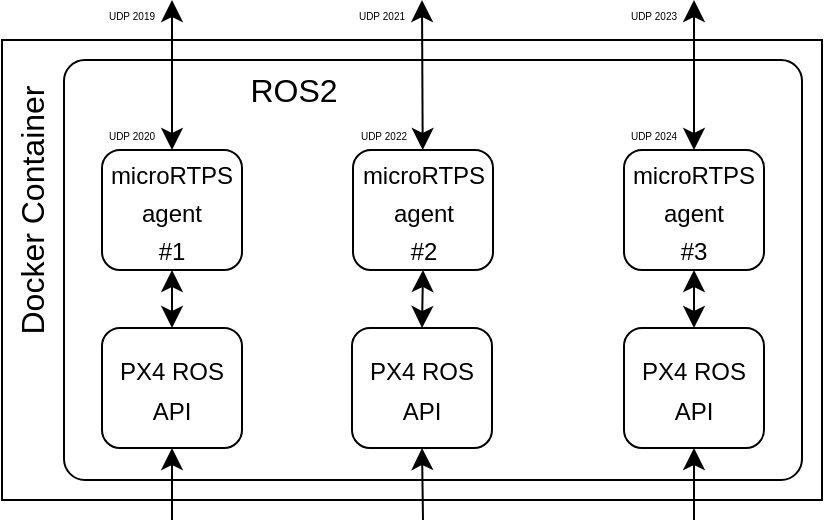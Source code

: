 <mxfile version="23.1.1" type="google">
  <diagram name="Pagina-1" id="PLYj5Iff4OlxgDRVhd9S">
    <mxGraphModel grid="1" page="1" gridSize="10" guides="1" tooltips="1" connect="1" arrows="1" fold="1" pageScale="1" pageWidth="827" pageHeight="1169" math="0" shadow="0">
      <root>
        <mxCell id="0" />
        <mxCell id="1" parent="0" />
        <mxCell id="rQTwXRvtt8RZK-iELBfH-16" value="" style="rounded=0;whiteSpace=wrap;html=1;fillStyle=auto;fillColor=default;strokeColor=default;" vertex="1" parent="1">
          <mxGeometry x="240" y="320" width="410" height="230" as="geometry" />
        </mxCell>
        <mxCell id="rQTwXRvtt8RZK-iELBfH-17" value="" style="rounded=1;whiteSpace=wrap;html=1;fontSize=16;fillColor=none;arcSize=5;" vertex="1" parent="1">
          <mxGeometry x="271" y="330" width="369" height="210" as="geometry" />
        </mxCell>
        <mxCell id="rQTwXRvtt8RZK-iELBfH-22" value="&lt;font style=&quot;font-size: 12px;&quot;&gt;microRTPS&lt;br style=&quot;border-color: var(--border-color);&quot;&gt;agent&lt;br style=&quot;border-color: var(--border-color);&quot;&gt;#2&lt;/font&gt;" style="rounded=1;whiteSpace=wrap;html=1;fontSize=16;" vertex="1" parent="1">
          <mxGeometry x="415.5" y="375" width="70" height="60" as="geometry" />
        </mxCell>
        <mxCell id="rQTwXRvtt8RZK-iELBfH-24" value="&lt;font style=&quot;font-size: 12px;&quot;&gt;microRTPS&lt;br style=&quot;border-color: var(--border-color);&quot;&gt;agent&lt;br style=&quot;border-color: var(--border-color);&quot;&gt;#3&lt;/font&gt;" style="rounded=1;whiteSpace=wrap;html=1;fontSize=16;" vertex="1" parent="1">
          <mxGeometry x="551" y="375" width="70" height="60" as="geometry" />
        </mxCell>
        <mxCell id="rQTwXRvtt8RZK-iELBfH-25" value="ROS2" style="text;html=1;strokeColor=none;fillColor=none;align=center;verticalAlign=middle;whiteSpace=wrap;rounded=0;fontSize=16;direction=west;rotation=0;" vertex="1" parent="1">
          <mxGeometry x="355.5" y="330" width="60" height="30" as="geometry" />
        </mxCell>
        <mxCell id="rQTwXRvtt8RZK-iELBfH-26" value="Docker Container" style="text;html=1;strokeColor=none;fillColor=none;align=center;verticalAlign=middle;whiteSpace=wrap;rounded=0;fontSize=16;rotation=-90;" vertex="1" parent="1">
          <mxGeometry x="180" y="390" width="150" height="30" as="geometry" />
        </mxCell>
        <mxCell id="rQTwXRvtt8RZK-iELBfH-27" value="" style="endArrow=classic;startArrow=classic;html=1;rounded=0;fontSize=12;startSize=8;endSize=8;curved=1;exitX=0.5;exitY=1;exitDx=0;exitDy=0;" edge="1" parent="1" target="rQTwXRvtt8RZK-iELBfH-64">
          <mxGeometry width="50" height="50" relative="1" as="geometry">
            <mxPoint x="325" y="300" as="sourcePoint" />
            <mxPoint x="471" y="310" as="targetPoint" />
          </mxGeometry>
        </mxCell>
        <mxCell id="rQTwXRvtt8RZK-iELBfH-28" value="" style="endArrow=classic;startArrow=classic;html=1;rounded=0;fontSize=12;startSize=8;endSize=8;curved=1;exitX=0.5;exitY=1;exitDx=0;exitDy=0;" edge="1" parent="1" target="rQTwXRvtt8RZK-iELBfH-22">
          <mxGeometry width="50" height="50" relative="1" as="geometry">
            <mxPoint x="450" y="300" as="sourcePoint" />
            <mxPoint x="341" y="396" as="targetPoint" />
          </mxGeometry>
        </mxCell>
        <mxCell id="rQTwXRvtt8RZK-iELBfH-29" value="" style="endArrow=classic;startArrow=classic;html=1;rounded=0;fontSize=12;startSize=8;endSize=8;curved=1;exitX=0.5;exitY=1;exitDx=0;exitDy=0;" edge="1" parent="1" target="rQTwXRvtt8RZK-iELBfH-24">
          <mxGeometry width="50" height="50" relative="1" as="geometry">
            <mxPoint x="586" y="300" as="sourcePoint" />
            <mxPoint x="366" y="406" as="targetPoint" />
          </mxGeometry>
        </mxCell>
        <mxCell id="rQTwXRvtt8RZK-iELBfH-36" value="UDP&amp;nbsp;2020&lt;span style=&quot;background-color: transparent; color: rgb(255, 255, 255); font-family: source-code-pro, Menlo, Monaco, Consolas, &amp;quot;Courier New&amp;quot;, monospace; font-size: 0.85em; text-align: left;&quot;&gt;&lt;/span&gt;" style="text;html=1;strokeColor=none;fillColor=none;align=center;verticalAlign=middle;whiteSpace=wrap;rounded=0;fontSize=5;" vertex="1" parent="1">
          <mxGeometry x="290" y="360" width="30" height="15" as="geometry" />
        </mxCell>
        <mxCell id="rQTwXRvtt8RZK-iELBfH-37" value="UDP&amp;nbsp;2022&lt;span style=&quot;background-color: transparent; color: rgb(255, 255, 255); font-family: source-code-pro, Menlo, Monaco, Consolas, &amp;quot;Courier New&amp;quot;, monospace; font-size: 0.85em; text-align: left;&quot;&gt;&lt;/span&gt;" style="text;html=1;strokeColor=none;fillColor=none;align=center;verticalAlign=middle;whiteSpace=wrap;rounded=0;fontSize=5;" vertex="1" parent="1">
          <mxGeometry x="415.5" y="360" width="30" height="15" as="geometry" />
        </mxCell>
        <mxCell id="rQTwXRvtt8RZK-iELBfH-38" value="UDP&amp;nbsp;2024&lt;span style=&quot;background-color: transparent; color: rgb(255, 255, 255); font-family: source-code-pro, Menlo, Monaco, Consolas, &amp;quot;Courier New&amp;quot;, monospace; font-size: 0.85em; text-align: left;&quot;&gt;&lt;/span&gt;" style="text;html=1;strokeColor=none;fillColor=none;align=center;verticalAlign=middle;whiteSpace=wrap;rounded=0;fontSize=5;" vertex="1" parent="1">
          <mxGeometry x="551" y="360" width="30" height="15" as="geometry" />
        </mxCell>
        <mxCell id="rQTwXRvtt8RZK-iELBfH-39" value="UDP&amp;nbsp;2019&lt;span style=&quot;background-color: transparent; color: rgb(255, 255, 255); font-family: source-code-pro, Menlo, Monaco, Consolas, &amp;quot;Courier New&amp;quot;, monospace; font-size: 0.85em; text-align: left;&quot;&gt;&lt;/span&gt;" style="text;html=1;strokeColor=none;fillColor=none;align=center;verticalAlign=middle;whiteSpace=wrap;rounded=0;fontSize=5;" vertex="1" parent="1">
          <mxGeometry x="290" y="300" width="30" height="15" as="geometry" />
        </mxCell>
        <mxCell id="rQTwXRvtt8RZK-iELBfH-40" value="UDP&amp;nbsp;2021&lt;span style=&quot;background-color: transparent; color: rgb(255, 255, 255); font-family: source-code-pro, Menlo, Monaco, Consolas, &amp;quot;Courier New&amp;quot;, monospace; font-size: 0.85em; text-align: left;&quot;&gt;&lt;/span&gt;" style="text;html=1;strokeColor=none;fillColor=none;align=center;verticalAlign=middle;whiteSpace=wrap;rounded=0;fontSize=5;" vertex="1" parent="1">
          <mxGeometry x="415" y="300" width="30" height="15" as="geometry" />
        </mxCell>
        <mxCell id="rQTwXRvtt8RZK-iELBfH-41" value="UDP&amp;nbsp;2023&lt;span style=&quot;background-color: transparent; color: rgb(255, 255, 255); font-family: source-code-pro, Menlo, Monaco, Consolas, &amp;quot;Courier New&amp;quot;, monospace; font-size: 0.85em; text-align: left;&quot;&gt;&lt;/span&gt;" style="text;html=1;strokeColor=none;fillColor=none;align=center;verticalAlign=middle;whiteSpace=wrap;rounded=0;fontSize=5;" vertex="1" parent="1">
          <mxGeometry x="551" y="300" width="30" height="15" as="geometry" />
        </mxCell>
        <mxCell id="rQTwXRvtt8RZK-iELBfH-51" value="&lt;span style=&quot;font-size: 12px;&quot;&gt;PX4 ROS API&lt;br&gt;&lt;/span&gt;" style="rounded=1;whiteSpace=wrap;html=1;fontSize=16;" vertex="1" parent="1">
          <mxGeometry x="290" y="464" width="70" height="60" as="geometry" />
        </mxCell>
        <mxCell id="rQTwXRvtt8RZK-iELBfH-52" value="&lt;font style=&quot;font-size: 12px;&quot;&gt;PX4 ROS API&lt;/font&gt;&lt;span style=&quot;font-size: 12px;&quot;&gt;&lt;br&gt;&lt;/span&gt;" style="rounded=1;whiteSpace=wrap;html=1;fontSize=16;" vertex="1" parent="1">
          <mxGeometry x="415" y="464" width="70" height="60" as="geometry" />
        </mxCell>
        <mxCell id="rQTwXRvtt8RZK-iELBfH-53" value="&lt;font style=&quot;font-size: 12px;&quot;&gt;PX4 ROS API&lt;/font&gt;&lt;span style=&quot;font-size: 12px;&quot;&gt;&lt;br&gt;&lt;/span&gt;" style="rounded=1;whiteSpace=wrap;html=1;fontSize=16;" vertex="1" parent="1">
          <mxGeometry x="551" y="464" width="70" height="60" as="geometry" />
        </mxCell>
        <mxCell id="rQTwXRvtt8RZK-iELBfH-54" value="" style="endArrow=classic;startArrow=classic;html=1;rounded=0;fontSize=12;startSize=8;endSize=8;curved=1;exitX=0.5;exitY=1;exitDx=0;exitDy=0;entryX=0.5;entryY=0;entryDx=0;entryDy=0;endFill=1;" edge="1" parent="1" source="rQTwXRvtt8RZK-iELBfH-64" target="rQTwXRvtt8RZK-iELBfH-51">
          <mxGeometry width="50" height="50" relative="1" as="geometry">
            <mxPoint x="324.74" y="426" as="sourcePoint" />
            <mxPoint x="324.74" y="492" as="targetPoint" />
            <Array as="points">
              <mxPoint x="325" y="440" />
            </Array>
          </mxGeometry>
        </mxCell>
        <mxCell id="rQTwXRvtt8RZK-iELBfH-55" value="" style="endArrow=classic;startArrow=classic;html=1;rounded=0;fontSize=12;startSize=8;endSize=8;curved=1;entryX=0.5;entryY=1;entryDx=0;entryDy=0;exitX=0.5;exitY=0;exitDx=0;exitDy=0;startFill=1;endFill=1;" edge="1" parent="1" source="rQTwXRvtt8RZK-iELBfH-52" target="rQTwXRvtt8RZK-iELBfH-22">
          <mxGeometry width="50" height="50" relative="1" as="geometry">
            <mxPoint x="407" y="460" as="sourcePoint" />
            <mxPoint x="457" y="410" as="targetPoint" />
          </mxGeometry>
        </mxCell>
        <mxCell id="rQTwXRvtt8RZK-iELBfH-56" value="" style="endArrow=classic;startArrow=classic;html=1;rounded=0;fontSize=12;startSize=8;endSize=8;curved=1;entryX=0.5;entryY=1;entryDx=0;entryDy=0;exitX=0.5;exitY=0;exitDx=0;exitDy=0;startFill=1;endFill=1;" edge="1" parent="1" source="rQTwXRvtt8RZK-iELBfH-53" target="rQTwXRvtt8RZK-iELBfH-24">
          <mxGeometry width="50" height="50" relative="1" as="geometry">
            <mxPoint x="422" y="460" as="sourcePoint" />
            <mxPoint x="472" y="410" as="targetPoint" />
          </mxGeometry>
        </mxCell>
        <mxCell id="rQTwXRvtt8RZK-iELBfH-61" value="" style="endArrow=classic;startArrow=none;html=1;rounded=0;fontSize=12;startSize=8;endSize=8;curved=1;entryX=0.5;entryY=1;entryDx=0;entryDy=0;exitX=0.5;exitY=0;exitDx=0;exitDy=0;startFill=0;" edge="1" parent="1" target="rQTwXRvtt8RZK-iELBfH-51">
          <mxGeometry width="50" height="50" relative="1" as="geometry">
            <mxPoint x="325" y="560" as="sourcePoint" />
            <mxPoint x="301" y="480" as="targetPoint" />
          </mxGeometry>
        </mxCell>
        <mxCell id="rQTwXRvtt8RZK-iELBfH-62" value="" style="endArrow=classic;html=1;rounded=0;fontSize=12;startSize=8;endSize=8;curved=1;entryX=0.5;entryY=1;entryDx=0;entryDy=0;" edge="1" parent="1" target="rQTwXRvtt8RZK-iELBfH-53">
          <mxGeometry width="50" height="50" relative="1" as="geometry">
            <mxPoint x="586" y="560" as="sourcePoint" />
            <mxPoint x="232" y="510" as="targetPoint" />
          </mxGeometry>
        </mxCell>
        <mxCell id="rQTwXRvtt8RZK-iELBfH-63" value="" style="endArrow=classic;startArrow=none;html=1;rounded=0;fontSize=12;startSize=8;endSize=8;curved=1;exitX=0.5;exitY=0;exitDx=0;exitDy=0;startFill=0;entryX=0.5;entryY=1;entryDx=0;entryDy=0;" edge="1" parent="1" target="rQTwXRvtt8RZK-iELBfH-52">
          <mxGeometry width="50" height="50" relative="1" as="geometry">
            <mxPoint x="450.5" y="560" as="sourcePoint" />
            <mxPoint x="341" y="530" as="targetPoint" />
          </mxGeometry>
        </mxCell>
        <mxCell id="rQTwXRvtt8RZK-iELBfH-64" value="&lt;font style=&quot;font-size: 12px;&quot;&gt;microRTPS&lt;br&gt;agent&lt;br&gt;#1&lt;/font&gt;" style="rounded=1;whiteSpace=wrap;html=1;fontSize=16;" vertex="1" parent="1">
          <mxGeometry x="290" y="375" width="70" height="60" as="geometry" />
        </mxCell>
      </root>
    </mxGraphModel>
  </diagram>
</mxfile>
